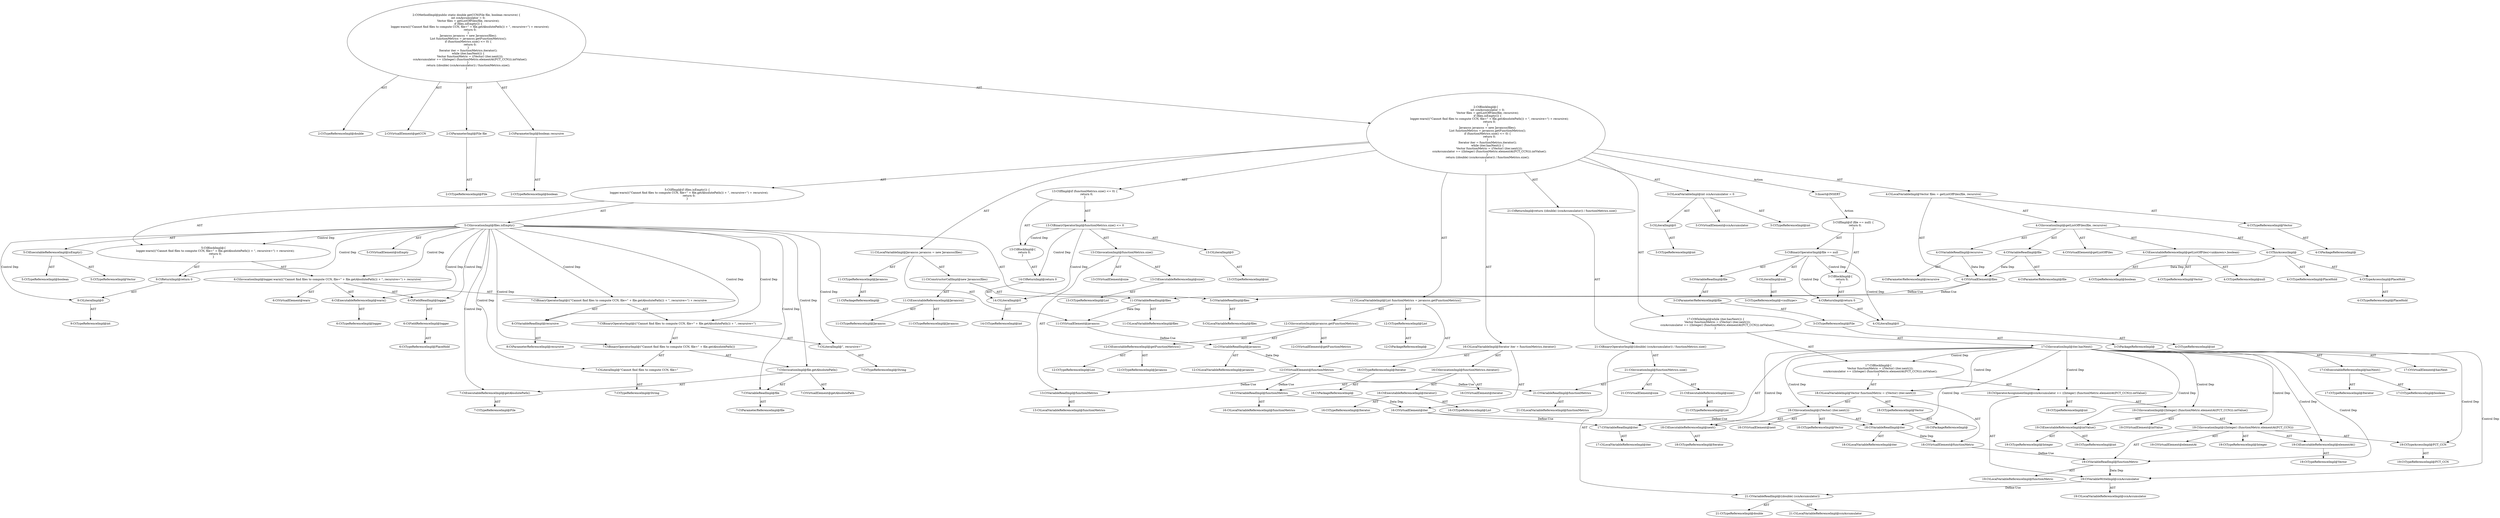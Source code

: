 digraph "getCCN#?,File,boolean" {
0 [label="2:CtTypeReferenceImpl@double" shape=ellipse]
1 [label="2:CtVirtualElement@getCCN" shape=ellipse]
2 [label="2:CtParameterImpl@File file" shape=ellipse]
3 [label="2:CtTypeReferenceImpl@File" shape=ellipse]
4 [label="2:CtParameterImpl@boolean recursive" shape=ellipse]
5 [label="2:CtTypeReferenceImpl@boolean" shape=ellipse]
6 [label="3:CtTypeReferenceImpl@int" shape=ellipse]
7 [label="3:CtLiteralImpl@0" shape=ellipse]
8 [label="3:CtTypeReferenceImpl@int" shape=ellipse]
9 [label="3:CtVirtualElement@ccnAccumulator" shape=ellipse]
10 [label="3:CtLocalVariableImpl@int ccnAccumulator = 0" shape=ellipse]
11 [label="4:CtTypeReferenceImpl@Vector" shape=ellipse]
12 [label="4:CtPackageReferenceImpl@" shape=ellipse]
13 [label="4:CtExecutableReferenceImpl@getListOfFiles(<unknown>,boolean)" shape=ellipse]
14 [label="4:CtTypeReferenceImpl@Vector" shape=ellipse]
15 [label="4:CtTypeReferenceImpl@null" shape=ellipse]
16 [label="4:CtTypeReferenceImpl@boolean" shape=ellipse]
17 [label="4:CtVirtualElement@getListOfFiles" shape=ellipse]
18 [label="4:CtTypeAccessImpl@PlaceHold" shape=ellipse]
19 [label="4:CtTypeReferenceImpl@PlaceHold" shape=ellipse]
20 [label="4:CtThisAccessImpl@" shape=ellipse]
21 [label="4:CtTypeReferenceImpl@PlaceHold" shape=ellipse]
22 [label="4:CtVariableReadImpl@file" shape=ellipse]
23 [label="4:CtParameterReferenceImpl@file" shape=ellipse]
24 [label="4:CtVariableReadImpl@recursive" shape=ellipse]
25 [label="4:CtParameterReferenceImpl@recursive" shape=ellipse]
26 [label="4:CtInvocationImpl@getListOfFiles(file, recursive)" shape=ellipse]
27 [label="4:CtVirtualElement@files" shape=ellipse]
28 [label="4:CtLocalVariableImpl@Vector files = getListOfFiles(file, recursive)" shape=ellipse]
29 [label="5:CtExecutableReferenceImpl@isEmpty()" shape=ellipse]
30 [label="5:CtTypeReferenceImpl@Vector" shape=ellipse]
31 [label="5:CtTypeReferenceImpl@boolean" shape=ellipse]
32 [label="5:CtVirtualElement@isEmpty" shape=ellipse]
33 [label="5:CtVariableReadImpl@files" shape=ellipse]
34 [label="5:CtLocalVariableReferenceImpl@files" shape=ellipse]
35 [label="5:CtInvocationImpl@files.isEmpty()" shape=ellipse]
36 [label="6:CtExecutableReferenceImpl@warn()" shape=ellipse]
37 [label="6:CtTypeReferenceImpl@logger" shape=ellipse]
38 [label="6:CtVirtualElement@warn" shape=ellipse]
39 [label="6:CtFieldReferenceImpl@logger" shape=ellipse]
40 [label="6:CtTypeReferenceImpl@PlaceHold" shape=ellipse]
41 [label="6:CtFieldReadImpl@logger" shape=ellipse]
42 [label="7:CtLiteralImpl@\"Cannot find files to compute CCN, file=\"" shape=ellipse]
43 [label="7:CtTypeReferenceImpl@String" shape=ellipse]
44 [label="7:CtExecutableReferenceImpl@getAbsolutePath()" shape=ellipse]
45 [label="7:CtTypeReferenceImpl@File" shape=ellipse]
46 [label="7:CtVirtualElement@getAbsolutePath" shape=ellipse]
47 [label="7:CtVariableReadImpl@file" shape=ellipse]
48 [label="7:CtParameterReferenceImpl@file" shape=ellipse]
49 [label="7:CtInvocationImpl@file.getAbsolutePath()" shape=ellipse]
50 [label="7:CtBinaryOperatorImpl@(\"Cannot find files to compute CCN, file=\" + file.getAbsolutePath())" shape=ellipse]
51 [label="7:CtLiteralImpl@\", recursive=\"" shape=ellipse]
52 [label="7:CtTypeReferenceImpl@String" shape=ellipse]
53 [label="7:CtBinaryOperatorImpl@((\"Cannot find files to compute CCN, file=\" + file.getAbsolutePath()) + \", recursive=\")" shape=ellipse]
54 [label="8:CtVariableReadImpl@recursive" shape=ellipse]
55 [label="8:CtParameterReferenceImpl@recursive" shape=ellipse]
56 [label="7:CtBinaryOperatorImpl@((\"Cannot find files to compute CCN, file=\" + file.getAbsolutePath()) + \", recursive=\") + recursive" shape=ellipse]
57 [label="6:CtInvocationImpl@logger.warn(((\"Cannot find files to compute CCN, file=\" + file.getAbsolutePath()) + \", recursive=\") + recursive)" shape=ellipse]
58 [label="9:CtLiteralImpl@0" shape=ellipse]
59 [label="9:CtTypeReferenceImpl@int" shape=ellipse]
60 [label="9:CtReturnImpl@return 0" shape=ellipse]
61 [label="5:CtBlockImpl@\{
    logger.warn(((\"Cannot find files to compute CCN, file=\" + file.getAbsolutePath()) + \", recursive=\") + recursive);
    return 0;
\}" shape=ellipse]
62 [label="5:CtIfImpl@if (files.isEmpty()) \{
    logger.warn(((\"Cannot find files to compute CCN, file=\" + file.getAbsolutePath()) + \", recursive=\") + recursive);
    return 0;
\}" shape=ellipse]
63 [label="11:CtTypeReferenceImpl@Javancss" shape=ellipse]
64 [label="11:CtPackageReferenceImpl@" shape=ellipse]
65 [label="11:CtExecutableReferenceImpl@Javancss()" shape=ellipse]
66 [label="11:CtTypeReferenceImpl@Javancss" shape=ellipse]
67 [label="11:CtTypeReferenceImpl@Javancss" shape=ellipse]
68 [label="11:CtVariableReadImpl@files" shape=ellipse]
69 [label="11:CtLocalVariableReferenceImpl@files" shape=ellipse]
70 [label="11:CtConstructorCallImpl@new Javancss(files)" shape=ellipse]
71 [label="11:CtVirtualElement@javancss" shape=ellipse]
72 [label="11:CtLocalVariableImpl@Javancss javancss = new Javancss(files)" shape=ellipse]
73 [label="12:CtTypeReferenceImpl@List" shape=ellipse]
74 [label="12:CtPackageReferenceImpl@" shape=ellipse]
75 [label="12:CtExecutableReferenceImpl@getFunctionMetrics()" shape=ellipse]
76 [label="12:CtTypeReferenceImpl@Javancss" shape=ellipse]
77 [label="12:CtTypeReferenceImpl@List" shape=ellipse]
78 [label="12:CtVirtualElement@getFunctionMetrics" shape=ellipse]
79 [label="12:CtVariableReadImpl@javancss" shape=ellipse]
80 [label="12:CtLocalVariableReferenceImpl@javancss" shape=ellipse]
81 [label="12:CtInvocationImpl@javancss.getFunctionMetrics()" shape=ellipse]
82 [label="12:CtVirtualElement@functionMetrics" shape=ellipse]
83 [label="12:CtLocalVariableImpl@List functionMetrics = javancss.getFunctionMetrics()" shape=ellipse]
84 [label="13:CtExecutableReferenceImpl@size()" shape=ellipse]
85 [label="13:CtTypeReferenceImpl@List" shape=ellipse]
86 [label="13:CtVirtualElement@size" shape=ellipse]
87 [label="13:CtVariableReadImpl@functionMetrics" shape=ellipse]
88 [label="13:CtLocalVariableReferenceImpl@functionMetrics" shape=ellipse]
89 [label="13:CtInvocationImpl@functionMetrics.size()" shape=ellipse]
90 [label="13:CtLiteralImpl@0" shape=ellipse]
91 [label="13:CtTypeReferenceImpl@int" shape=ellipse]
92 [label="13:CtBinaryOperatorImpl@functionMetrics.size() <= 0" shape=ellipse]
93 [label="14:CtLiteralImpl@0" shape=ellipse]
94 [label="14:CtTypeReferenceImpl@int" shape=ellipse]
95 [label="14:CtReturnImpl@return 0" shape=ellipse]
96 [label="13:CtBlockImpl@\{
    return 0;
\}" shape=ellipse]
97 [label="13:CtIfImpl@if (functionMetrics.size() <= 0) \{
    return 0;
\}" shape=ellipse]
98 [label="16:CtTypeReferenceImpl@Iterator" shape=ellipse]
99 [label="16:CtPackageReferenceImpl@" shape=ellipse]
100 [label="16:CtExecutableReferenceImpl@iterator()" shape=ellipse]
101 [label="16:CtTypeReferenceImpl@List" shape=ellipse]
102 [label="16:CtTypeReferenceImpl@Iterator" shape=ellipse]
103 [label="16:CtVirtualElement@iterator" shape=ellipse]
104 [label="16:CtVariableReadImpl@functionMetrics" shape=ellipse]
105 [label="16:CtLocalVariableReferenceImpl@functionMetrics" shape=ellipse]
106 [label="16:CtInvocationImpl@functionMetrics.iterator()" shape=ellipse]
107 [label="16:CtVirtualElement@iter" shape=ellipse]
108 [label="16:CtLocalVariableImpl@Iterator iter = functionMetrics.iterator()" shape=ellipse]
109 [label="17:CtExecutableReferenceImpl@hasNext()" shape=ellipse]
110 [label="17:CtTypeReferenceImpl@Iterator" shape=ellipse]
111 [label="17:CtTypeReferenceImpl@boolean" shape=ellipse]
112 [label="17:CtVirtualElement@hasNext" shape=ellipse]
113 [label="17:CtVariableReadImpl@iter" shape=ellipse]
114 [label="17:CtLocalVariableReferenceImpl@iter" shape=ellipse]
115 [label="17:CtInvocationImpl@iter.hasNext()" shape=ellipse]
116 [label="18:CtTypeReferenceImpl@Vector" shape=ellipse]
117 [label="18:CtPackageReferenceImpl@" shape=ellipse]
118 [label="18:CtExecutableReferenceImpl@next()" shape=ellipse]
119 [label="18:CtTypeReferenceImpl@Iterator" shape=ellipse]
120 [label="18:CtVirtualElement@next" shape=ellipse]
121 [label="18:CtVariableReadImpl@iter" shape=ellipse]
122 [label="18:CtLocalVariableReferenceImpl@iter" shape=ellipse]
123 [label="18:CtInvocationImpl@((Vector) (iter.next()))" shape=ellipse]
124 [label="18:CtTypeReferenceImpl@Vector" shape=ellipse]
125 [label="18:CtVirtualElement@functionMetric" shape=ellipse]
126 [label="18:CtLocalVariableImpl@Vector functionMetric = ((Vector) (iter.next()))" shape=ellipse]
127 [label="19:CtVariableWriteImpl@ccnAccumulator" shape=ellipse]
128 [label="19:CtLocalVariableReferenceImpl@ccnAccumulator" shape=ellipse]
129 [label="19:CtExecutableReferenceImpl@intValue()" shape=ellipse]
130 [label="19:CtTypeReferenceImpl@Integer" shape=ellipse]
131 [label="19:CtTypeReferenceImpl@int" shape=ellipse]
132 [label="19:CtVirtualElement@intValue" shape=ellipse]
133 [label="19:CtExecutableReferenceImpl@elementAt()" shape=ellipse]
134 [label="19:CtTypeReferenceImpl@Vector" shape=ellipse]
135 [label="19:CtVirtualElement@elementAt" shape=ellipse]
136 [label="19:CtVariableReadImpl@functionMetric" shape=ellipse]
137 [label="19:CtLocalVariableReferenceImpl@functionMetric" shape=ellipse]
138 [label="19:CtTypeAccessImpl@FCT_CCN" shape=ellipse]
139 [label="19:CtTypeReferenceImpl@FCT_CCN" shape=ellipse]
140 [label="19:CtInvocationImpl@((Integer) (functionMetric.elementAt(FCT_CCN)))" shape=ellipse]
141 [label="19:CtTypeReferenceImpl@Integer" shape=ellipse]
142 [label="19:CtInvocationImpl@((Integer) (functionMetric.elementAt(FCT_CCN))).intValue()" shape=ellipse]
143 [label="19:CtTypeReferenceImpl@int" shape=ellipse]
144 [label="19:CtOperatorAssignmentImpl@ccnAccumulator += ((Integer) (functionMetric.elementAt(FCT_CCN))).intValue()" shape=ellipse]
145 [label="17:CtBlockImpl@\{
    Vector functionMetric = ((Vector) (iter.next()));
    ccnAccumulator += ((Integer) (functionMetric.elementAt(FCT_CCN))).intValue();
\}" shape=ellipse]
146 [label="17:CtWhileImpl@while (iter.hasNext()) \{
    Vector functionMetric = ((Vector) (iter.next()));
    ccnAccumulator += ((Integer) (functionMetric.elementAt(FCT_CCN))).intValue();
\} " shape=ellipse]
147 [label="21:CtVariableReadImpl@((double) (ccnAccumulator))" shape=ellipse]
148 [label="21:CtTypeReferenceImpl@double" shape=ellipse]
149 [label="21:CtLocalVariableReferenceImpl@ccnAccumulator" shape=ellipse]
150 [label="21:CtExecutableReferenceImpl@size()" shape=ellipse]
151 [label="21:CtTypeReferenceImpl@List" shape=ellipse]
152 [label="21:CtVirtualElement@size" shape=ellipse]
153 [label="21:CtVariableReadImpl@functionMetrics" shape=ellipse]
154 [label="21:CtLocalVariableReferenceImpl@functionMetrics" shape=ellipse]
155 [label="21:CtInvocationImpl@functionMetrics.size()" shape=ellipse]
156 [label="21:CtBinaryOperatorImpl@((double) (ccnAccumulator)) / functionMetrics.size()" shape=ellipse]
157 [label="21:CtReturnImpl@return ((double) (ccnAccumulator)) / functionMetrics.size()" shape=ellipse]
158 [label="2:CtBlockImpl@\{
    int ccnAccumulator = 0;
    Vector files = getListOfFiles(file, recursive);
    if (files.isEmpty()) \{
        logger.warn(((\"Cannot find files to compute CCN, file=\" + file.getAbsolutePath()) + \", recursive=\") + recursive);
        return 0;
    \}
    Javancss javancss = new Javancss(files);
    List functionMetrics = javancss.getFunctionMetrics();
    if (functionMetrics.size() <= 0) \{
        return 0;
    \}
    Iterator iter = functionMetrics.iterator();
    while (iter.hasNext()) \{
        Vector functionMetric = ((Vector) (iter.next()));
        ccnAccumulator += ((Integer) (functionMetric.elementAt(FCT_CCN))).intValue();
    \} 
    return ((double) (ccnAccumulator)) / functionMetrics.size();
\}" shape=ellipse]
159 [label="2:CtMethodImpl@public static double getCCN(File file, boolean recursive) \{
    int ccnAccumulator = 0;
    Vector files = getListOfFiles(file, recursive);
    if (files.isEmpty()) \{
        logger.warn(((\"Cannot find files to compute CCN, file=\" + file.getAbsolutePath()) + \", recursive=\") + recursive);
        return 0;
    \}
    Javancss javancss = new Javancss(files);
    List functionMetrics = javancss.getFunctionMetrics();
    if (functionMetrics.size() <= 0) \{
        return 0;
    \}
    Iterator iter = functionMetrics.iterator();
    while (iter.hasNext()) \{
        Vector functionMetric = ((Vector) (iter.next()));
        ccnAccumulator += ((Integer) (functionMetric.elementAt(FCT_CCN))).intValue();
    \} 
    return ((double) (ccnAccumulator)) / functionMetrics.size();
\}" shape=ellipse]
160 [label="3:Insert@INSERT" shape=ellipse]
161 [label="3:CtPackageReferenceImpl@" shape=ellipse]
162 [label="3:CtTypeReferenceImpl@File" shape=ellipse]
163 [label="3:CtParameterReferenceImpl@file" shape=ellipse]
164 [label="3:CtVariableReadImpl@file" shape=ellipse]
165 [label="3:CtTypeReferenceImpl@<nulltype>" shape=ellipse]
166 [label="3:CtLiteralImpl@null" shape=ellipse]
167 [label="3:CtBinaryOperatorImpl@file == null" shape=ellipse]
168 [label="4:CtTypeReferenceImpl@int" shape=ellipse]
169 [label="4:CtLiteralImpl@0" shape=ellipse]
170 [label="4:CtReturnImpl@return 0" shape=ellipse]
171 [label="3:CtBlockImpl@\{
    return 0;
\}" shape=ellipse]
172 [label="3:CtIfImpl@if (file == null) \{
    return 0;
\}" shape=ellipse]
2 -> 3 [label="AST"];
4 -> 5 [label="AST"];
7 -> 8 [label="AST"];
10 -> 9 [label="AST"];
10 -> 6 [label="AST"];
10 -> 7 [label="AST"];
11 -> 12 [label="AST"];
13 -> 14 [label="AST"];
13 -> 15 [label="AST"];
13 -> 16 [label="AST"];
18 -> 19 [label="AST"];
20 -> 21 [label="AST"];
20 -> 18 [label="AST"];
20 -> 27 [label="Data Dep"];
22 -> 23 [label="AST"];
22 -> 27 [label="Data Dep"];
24 -> 25 [label="AST"];
24 -> 27 [label="Data Dep"];
26 -> 17 [label="AST"];
26 -> 20 [label="AST"];
26 -> 13 [label="AST"];
26 -> 22 [label="AST"];
26 -> 24 [label="AST"];
27 -> 33 [label="Define-Use"];
27 -> 68 [label="Define-Use"];
28 -> 27 [label="AST"];
28 -> 11 [label="AST"];
28 -> 26 [label="AST"];
29 -> 30 [label="AST"];
29 -> 31 [label="AST"];
33 -> 34 [label="AST"];
35 -> 32 [label="AST"];
35 -> 33 [label="AST"];
35 -> 29 [label="AST"];
35 -> 61 [label="Control Dep"];
35 -> 57 [label="Control Dep"];
35 -> 36 [label="Control Dep"];
35 -> 41 [label="Control Dep"];
35 -> 56 [label="Control Dep"];
35 -> 53 [label="Control Dep"];
35 -> 50 [label="Control Dep"];
35 -> 42 [label="Control Dep"];
35 -> 49 [label="Control Dep"];
35 -> 44 [label="Control Dep"];
35 -> 47 [label="Control Dep"];
35 -> 51 [label="Control Dep"];
35 -> 54 [label="Control Dep"];
35 -> 60 [label="Control Dep"];
35 -> 58 [label="Control Dep"];
36 -> 37 [label="AST"];
39 -> 40 [label="AST"];
41 -> 39 [label="AST"];
42 -> 43 [label="AST"];
44 -> 45 [label="AST"];
47 -> 48 [label="AST"];
49 -> 46 [label="AST"];
49 -> 47 [label="AST"];
49 -> 44 [label="AST"];
50 -> 42 [label="AST"];
50 -> 49 [label="AST"];
51 -> 52 [label="AST"];
53 -> 50 [label="AST"];
53 -> 51 [label="AST"];
54 -> 55 [label="AST"];
56 -> 53 [label="AST"];
56 -> 54 [label="AST"];
57 -> 38 [label="AST"];
57 -> 41 [label="AST"];
57 -> 36 [label="AST"];
57 -> 56 [label="AST"];
58 -> 59 [label="AST"];
60 -> 58 [label="AST"];
61 -> 57 [label="AST"];
61 -> 60 [label="AST"];
62 -> 35 [label="AST"];
62 -> 61 [label="AST"];
63 -> 64 [label="AST"];
65 -> 66 [label="AST"];
65 -> 67 [label="AST"];
68 -> 69 [label="AST"];
68 -> 71 [label="Data Dep"];
70 -> 65 [label="AST"];
70 -> 68 [label="AST"];
71 -> 79 [label="Define-Use"];
72 -> 71 [label="AST"];
72 -> 63 [label="AST"];
72 -> 70 [label="AST"];
73 -> 74 [label="AST"];
75 -> 76 [label="AST"];
75 -> 77 [label="AST"];
79 -> 80 [label="AST"];
79 -> 82 [label="Data Dep"];
81 -> 78 [label="AST"];
81 -> 79 [label="AST"];
81 -> 75 [label="AST"];
82 -> 87 [label="Define-Use"];
82 -> 104 [label="Define-Use"];
82 -> 153 [label="Define-Use"];
83 -> 82 [label="AST"];
83 -> 73 [label="AST"];
83 -> 81 [label="AST"];
84 -> 85 [label="AST"];
87 -> 88 [label="AST"];
89 -> 86 [label="AST"];
89 -> 87 [label="AST"];
89 -> 84 [label="AST"];
90 -> 91 [label="AST"];
92 -> 89 [label="AST"];
92 -> 90 [label="AST"];
92 -> 96 [label="Control Dep"];
92 -> 95 [label="Control Dep"];
92 -> 93 [label="Control Dep"];
93 -> 94 [label="AST"];
95 -> 93 [label="AST"];
96 -> 95 [label="AST"];
97 -> 92 [label="AST"];
97 -> 96 [label="AST"];
98 -> 99 [label="AST"];
100 -> 101 [label="AST"];
100 -> 102 [label="AST"];
104 -> 105 [label="AST"];
104 -> 107 [label="Data Dep"];
106 -> 103 [label="AST"];
106 -> 104 [label="AST"];
106 -> 100 [label="AST"];
107 -> 113 [label="Define-Use"];
107 -> 121 [label="Define-Use"];
108 -> 107 [label="AST"];
108 -> 98 [label="AST"];
108 -> 106 [label="AST"];
109 -> 110 [label="AST"];
109 -> 111 [label="AST"];
113 -> 114 [label="AST"];
115 -> 112 [label="AST"];
115 -> 113 [label="AST"];
115 -> 109 [label="AST"];
115 -> 145 [label="Control Dep"];
115 -> 126 [label="Control Dep"];
115 -> 123 [label="Control Dep"];
115 -> 118 [label="Control Dep"];
115 -> 121 [label="Control Dep"];
115 -> 144 [label="Control Dep"];
115 -> 127 [label="Control Dep"];
115 -> 142 [label="Control Dep"];
115 -> 129 [label="Control Dep"];
115 -> 140 [label="Control Dep"];
115 -> 133 [label="Control Dep"];
115 -> 136 [label="Control Dep"];
115 -> 138 [label="Control Dep"];
116 -> 117 [label="AST"];
118 -> 119 [label="AST"];
121 -> 122 [label="AST"];
121 -> 125 [label="Data Dep"];
123 -> 120 [label="AST"];
123 -> 124 [label="AST"];
123 -> 121 [label="AST"];
123 -> 118 [label="AST"];
125 -> 136 [label="Define-Use"];
126 -> 125 [label="AST"];
126 -> 116 [label="AST"];
126 -> 123 [label="AST"];
127 -> 128 [label="AST"];
127 -> 147 [label="Define-Use"];
129 -> 130 [label="AST"];
129 -> 131 [label="AST"];
133 -> 134 [label="AST"];
136 -> 137 [label="AST"];
136 -> 127 [label="Data Dep"];
138 -> 139 [label="AST"];
140 -> 135 [label="AST"];
140 -> 141 [label="AST"];
140 -> 136 [label="AST"];
140 -> 133 [label="AST"];
140 -> 138 [label="AST"];
142 -> 132 [label="AST"];
142 -> 140 [label="AST"];
142 -> 129 [label="AST"];
144 -> 143 [label="AST"];
144 -> 127 [label="AST"];
144 -> 142 [label="AST"];
145 -> 126 [label="AST"];
145 -> 144 [label="AST"];
146 -> 115 [label="AST"];
146 -> 145 [label="AST"];
147 -> 148 [label="AST"];
147 -> 149 [label="AST"];
150 -> 151 [label="AST"];
153 -> 154 [label="AST"];
155 -> 152 [label="AST"];
155 -> 153 [label="AST"];
155 -> 150 [label="AST"];
156 -> 147 [label="AST"];
156 -> 155 [label="AST"];
157 -> 156 [label="AST"];
158 -> 10 [label="AST"];
158 -> 28 [label="AST"];
158 -> 62 [label="AST"];
158 -> 72 [label="AST"];
158 -> 83 [label="AST"];
158 -> 97 [label="AST"];
158 -> 108 [label="AST"];
158 -> 146 [label="AST"];
158 -> 157 [label="AST"];
158 -> 160 [label="Action"];
159 -> 1 [label="AST"];
159 -> 0 [label="AST"];
159 -> 2 [label="AST"];
159 -> 4 [label="AST"];
159 -> 158 [label="AST"];
160 -> 172 [label="Action"];
162 -> 161 [label="AST"];
163 -> 162 [label="AST"];
164 -> 163 [label="AST"];
166 -> 165 [label="AST"];
167 -> 164 [label="AST"];
167 -> 166 [label="AST"];
167 -> 171 [label="Control Dep"];
167 -> 170 [label="Control Dep"];
167 -> 169 [label="Control Dep"];
169 -> 168 [label="AST"];
170 -> 169 [label="AST"];
171 -> 170 [label="AST"];
172 -> 167 [label="AST"];
172 -> 171 [label="AST"];
}